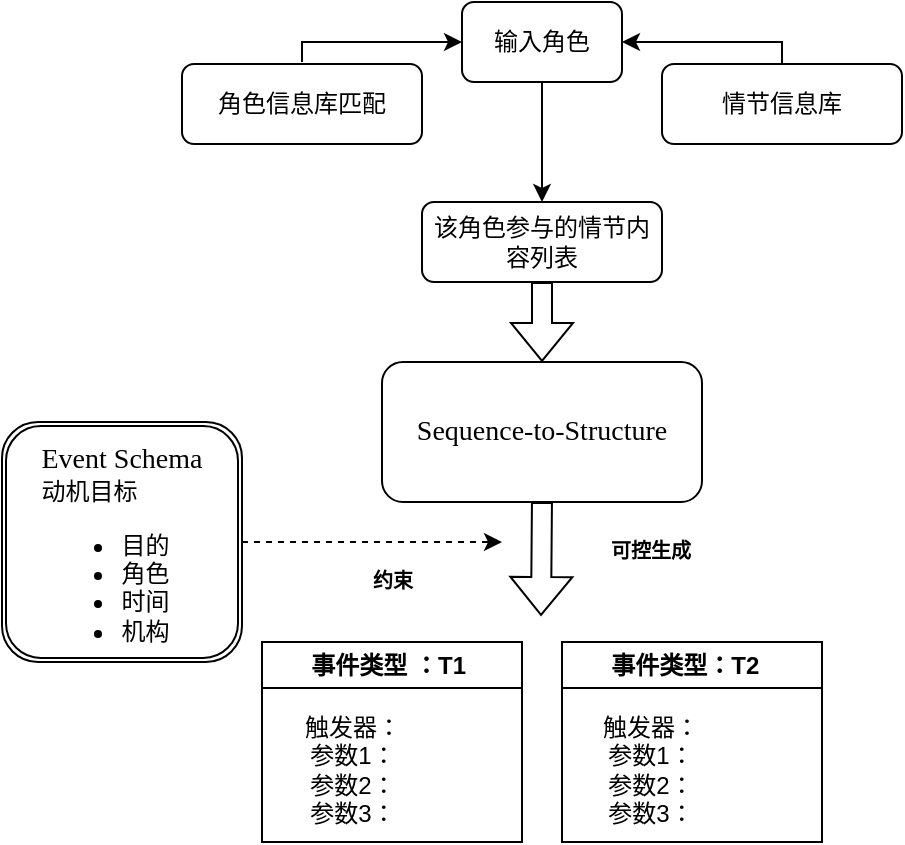 <mxfile version="24.4.0" type="github">
  <diagram id="C5RBs43oDa-KdzZeNtuy" name="Page-1">
    <mxGraphModel dx="1050" dy="549" grid="1" gridSize="10" guides="1" tooltips="1" connect="1" arrows="1" fold="1" page="1" pageScale="1" pageWidth="827" pageHeight="1169" math="0" shadow="0">
      <root>
        <mxCell id="WIyWlLk6GJQsqaUBKTNV-0" />
        <mxCell id="WIyWlLk6GJQsqaUBKTNV-1" parent="WIyWlLk6GJQsqaUBKTNV-0" />
        <mxCell id="WIyWlLk6GJQsqaUBKTNV-3" value="角色信息库匹配" style="rounded=1;whiteSpace=wrap;html=1;fontSize=12;glass=0;strokeWidth=1;shadow=0;" parent="WIyWlLk6GJQsqaUBKTNV-1" vertex="1">
          <mxGeometry x="180" y="71" width="120" height="40" as="geometry" />
        </mxCell>
        <mxCell id="WIyWlLk6GJQsqaUBKTNV-11" value="情节信息库" style="rounded=1;whiteSpace=wrap;html=1;fontSize=12;glass=0;strokeWidth=1;shadow=0;" parent="WIyWlLk6GJQsqaUBKTNV-1" vertex="1">
          <mxGeometry x="420" y="71" width="120" height="40" as="geometry" />
        </mxCell>
        <mxCell id="7fem-3LgpcvFIixNUvCj-1" value="该角色参与的情节内容列表" style="rounded=1;whiteSpace=wrap;html=1;fontSize=12;glass=0;strokeWidth=1;shadow=0;" vertex="1" parent="WIyWlLk6GJQsqaUBKTNV-1">
          <mxGeometry x="300" y="140" width="120" height="40" as="geometry" />
        </mxCell>
        <mxCell id="7fem-3LgpcvFIixNUvCj-2" value="输入角色" style="rounded=1;whiteSpace=wrap;html=1;fontSize=12;glass=0;strokeWidth=1;shadow=0;" vertex="1" parent="WIyWlLk6GJQsqaUBKTNV-1">
          <mxGeometry x="320" y="40" width="80" height="40" as="geometry" />
        </mxCell>
        <mxCell id="7fem-3LgpcvFIixNUvCj-7" value="&lt;p class=&quot;MsoNormal&quot;&gt;&lt;span style=&quot;mso-spacerun:&#39;yes&#39;;font-family:&#39;Times New Roman&#39;;font-size:10.5pt;&lt;br/&gt;mso-font-kerning:1.0pt;&quot;&gt;Sequence-to-Structure&lt;/span&gt;&lt;/p&gt;" style="rounded=1;whiteSpace=wrap;html=1;fontSize=12;glass=0;strokeWidth=1;shadow=0;" vertex="1" parent="WIyWlLk6GJQsqaUBKTNV-1">
          <mxGeometry x="280" y="220" width="160" height="70" as="geometry" />
        </mxCell>
        <mxCell id="7fem-3LgpcvFIixNUvCj-8" value="&lt;p&gt;事件类型 ：T1&amp;nbsp;&lt;/p&gt;" style="swimlane;whiteSpace=wrap;html=1;" vertex="1" parent="WIyWlLk6GJQsqaUBKTNV-1">
          <mxGeometry x="220" y="360" width="130" height="100" as="geometry" />
        </mxCell>
        <mxCell id="7fem-3LgpcvFIixNUvCj-22" value="触发器：&lt;div&gt;参数1：&lt;/div&gt;&lt;div&gt;参数2：&lt;/div&gt;&lt;div&gt;参数3：&lt;/div&gt;" style="text;html=1;align=center;verticalAlign=middle;resizable=0;points=[];autosize=1;strokeColor=none;fillColor=none;" vertex="1" parent="7fem-3LgpcvFIixNUvCj-8">
          <mxGeometry x="10" y="29" width="70" height="70" as="geometry" />
        </mxCell>
        <mxCell id="7fem-3LgpcvFIixNUvCj-10" value="" style="shape=flexArrow;endArrow=classic;html=1;rounded=0;exitX=0.5;exitY=1;exitDx=0;exitDy=0;entryX=0.5;entryY=0;entryDx=0;entryDy=0;" edge="1" parent="WIyWlLk6GJQsqaUBKTNV-1" source="7fem-3LgpcvFIixNUvCj-1" target="7fem-3LgpcvFIixNUvCj-7">
          <mxGeometry width="50" height="50" relative="1" as="geometry">
            <mxPoint x="490" y="310" as="sourcePoint" />
            <mxPoint x="540" y="260" as="targetPoint" />
          </mxGeometry>
        </mxCell>
        <mxCell id="7fem-3LgpcvFIixNUvCj-13" value="" style="shape=flexArrow;endArrow=classic;html=1;rounded=0;exitX=0.453;exitY=1.043;exitDx=0;exitDy=0;exitPerimeter=0;" edge="1" parent="WIyWlLk6GJQsqaUBKTNV-1">
          <mxGeometry width="50" height="50" relative="1" as="geometry">
            <mxPoint x="359.98" y="290" as="sourcePoint" />
            <mxPoint x="359.5" y="346.99" as="targetPoint" />
          </mxGeometry>
        </mxCell>
        <mxCell id="7fem-3LgpcvFIixNUvCj-14" value="" style="endArrow=classic;html=1;rounded=0;dashed=1;exitX=1;exitY=0.5;exitDx=0;exitDy=0;" edge="1" parent="WIyWlLk6GJQsqaUBKTNV-1" source="7fem-3LgpcvFIixNUvCj-19">
          <mxGeometry width="50" height="50" relative="1" as="geometry">
            <mxPoint x="230" y="310" as="sourcePoint" />
            <mxPoint x="340" y="310" as="targetPoint" />
          </mxGeometry>
        </mxCell>
        <mxCell id="7fem-3LgpcvFIixNUvCj-15" value="&lt;font face=&quot;Helvetica&quot; style=&quot;font-size: 10px;&quot;&gt;约束&lt;/font&gt;" style="text;strokeColor=none;fillColor=none;html=1;fontSize=24;fontStyle=1;verticalAlign=middle;align=center;" vertex="1" parent="WIyWlLk6GJQsqaUBKTNV-1">
          <mxGeometry x="250" y="310" width="70" height="30" as="geometry" />
        </mxCell>
        <mxCell id="7fem-3LgpcvFIixNUvCj-17" value="&lt;span style=&quot;font-size: 10px;&quot;&gt;可控生成&lt;/span&gt;" style="text;strokeColor=none;fillColor=none;html=1;fontSize=24;fontStyle=1;verticalAlign=middle;align=center;" vertex="1" parent="WIyWlLk6GJQsqaUBKTNV-1">
          <mxGeometry x="379" y="295" width="70" height="30" as="geometry" />
        </mxCell>
        <mxCell id="7fem-3LgpcvFIixNUvCj-19" value="&lt;div style=&quot;text-align: justify;&quot;&gt;&lt;span style=&quot;background-color: initial;&quot;&gt;&lt;br&gt;&lt;/span&gt;&lt;/div&gt;&lt;div style=&quot;text-align: justify;&quot;&gt;&lt;span style=&quot;background-color: initial;&quot;&gt;&lt;br&gt;&lt;/span&gt;&lt;/div&gt;&lt;div style=&quot;text-align: justify;&quot;&gt;&lt;span style=&quot;background-color: initial;&quot;&gt;&lt;br&gt;&lt;/span&gt;&lt;/div&gt;&lt;div style=&quot;text-align: justify;&quot;&gt;&lt;span style=&quot;font-family: &amp;quot;Times New Roman&amp;quot;; font-size: 10.5pt; background-color: initial; text-align: center;&quot;&gt;Event Schema&lt;/span&gt;&lt;/div&gt;&lt;div style=&quot;text-align: justify;&quot;&gt;&lt;span style=&quot;background-color: initial;&quot;&gt;动机目标&lt;/span&gt;&lt;/div&gt;&lt;div style=&quot;text-align: justify;&quot;&gt;&lt;ul&gt;&lt;li&gt;目的&lt;/li&gt;&lt;li&gt;角色&lt;/li&gt;&lt;li&gt;时间&lt;/li&gt;&lt;li&gt;&lt;span style=&quot;background-color: initial;&quot;&gt;机构&lt;/span&gt;&lt;/li&gt;&lt;/ul&gt;&lt;/div&gt;&lt;div&gt;&lt;div&gt;&lt;br&gt;&lt;div&gt;&lt;br&gt;&lt;/div&gt;&lt;/div&gt;&lt;/div&gt;" style="shape=ext;double=1;rounded=1;whiteSpace=wrap;html=1;" vertex="1" parent="WIyWlLk6GJQsqaUBKTNV-1">
          <mxGeometry x="90" y="250" width="120" height="120" as="geometry" />
        </mxCell>
        <mxCell id="7fem-3LgpcvFIixNUvCj-20" value="&lt;p&gt;事件类型：T2&amp;nbsp;&amp;nbsp;&lt;/p&gt;" style="swimlane;whiteSpace=wrap;html=1;" vertex="1" parent="WIyWlLk6GJQsqaUBKTNV-1">
          <mxGeometry x="370" y="360" width="130" height="100" as="geometry" />
        </mxCell>
        <mxCell id="7fem-3LgpcvFIixNUvCj-23" value="触发器：&lt;div&gt;参数1：&lt;/div&gt;&lt;div&gt;参数2：&lt;/div&gt;&lt;div&gt;参数3：&lt;/div&gt;" style="text;html=1;align=center;verticalAlign=middle;resizable=0;points=[];autosize=1;strokeColor=none;fillColor=none;" vertex="1" parent="7fem-3LgpcvFIixNUvCj-20">
          <mxGeometry x="9" y="29" width="70" height="70" as="geometry" />
        </mxCell>
        <mxCell id="7fem-3LgpcvFIixNUvCj-24" value="" style="endArrow=classic;html=1;rounded=0;exitX=0.5;exitY=1;exitDx=0;exitDy=0;entryX=0.5;entryY=0;entryDx=0;entryDy=0;" edge="1" parent="WIyWlLk6GJQsqaUBKTNV-1" source="7fem-3LgpcvFIixNUvCj-2" target="7fem-3LgpcvFIixNUvCj-1">
          <mxGeometry width="50" height="50" relative="1" as="geometry">
            <mxPoint x="490" y="310" as="sourcePoint" />
            <mxPoint x="540" y="260" as="targetPoint" />
          </mxGeometry>
        </mxCell>
        <mxCell id="7fem-3LgpcvFIixNUvCj-25" value="" style="endArrow=classic;html=1;rounded=0;exitX=0.5;exitY=0;exitDx=0;exitDy=0;entryX=1;entryY=0.5;entryDx=0;entryDy=0;" edge="1" parent="WIyWlLk6GJQsqaUBKTNV-1" source="WIyWlLk6GJQsqaUBKTNV-11" target="7fem-3LgpcvFIixNUvCj-2">
          <mxGeometry width="50" height="50" relative="1" as="geometry">
            <mxPoint x="490" y="310" as="sourcePoint" />
            <mxPoint x="540" y="260" as="targetPoint" />
            <Array as="points">
              <mxPoint x="480" y="60" />
            </Array>
          </mxGeometry>
        </mxCell>
        <mxCell id="7fem-3LgpcvFIixNUvCj-27" value="" style="endArrow=classic;html=1;rounded=0;entryX=0;entryY=0.5;entryDx=0;entryDy=0;" edge="1" parent="WIyWlLk6GJQsqaUBKTNV-1" target="7fem-3LgpcvFIixNUvCj-2">
          <mxGeometry width="50" height="50" relative="1" as="geometry">
            <mxPoint x="240" y="70" as="sourcePoint" />
            <mxPoint x="540" y="260" as="targetPoint" />
            <Array as="points">
              <mxPoint x="240" y="60" />
            </Array>
          </mxGeometry>
        </mxCell>
      </root>
    </mxGraphModel>
  </diagram>
</mxfile>
